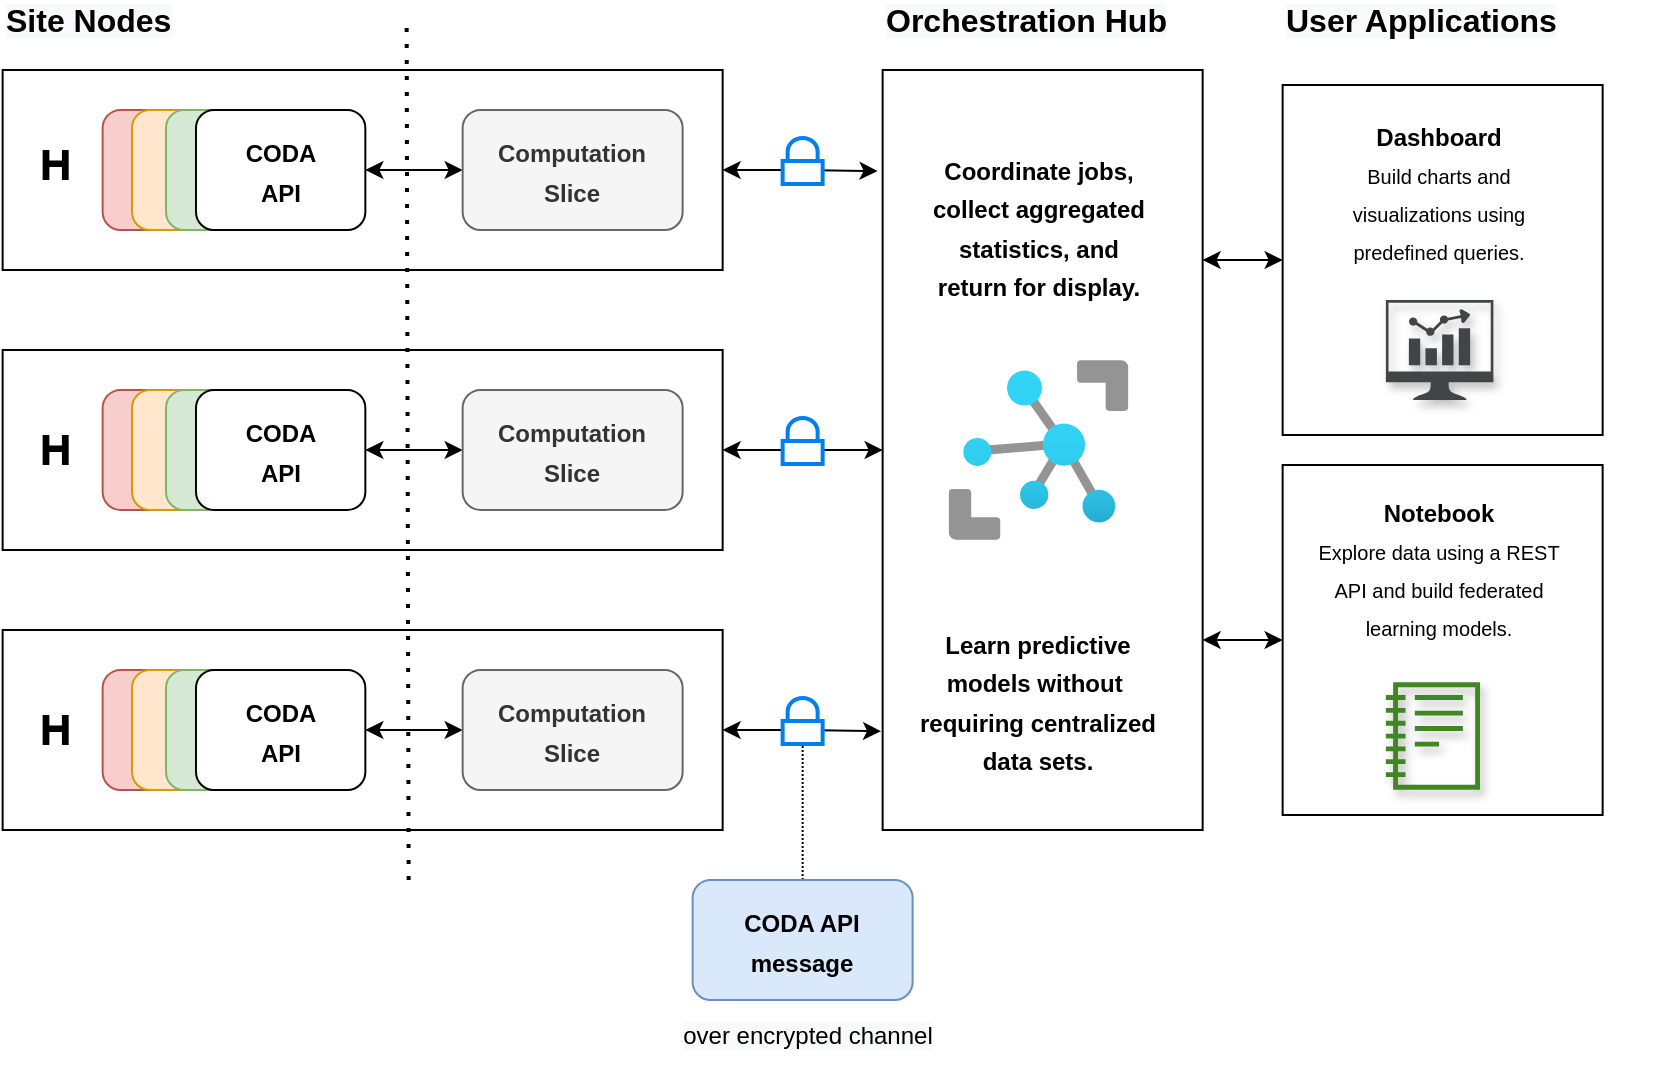 <mxfile version="20.4.0" type="github">
  <diagram id="dCCX52pLoCo9CCDcI5Gs" name="Page-1">
    <mxGraphModel dx="920" dy="901" grid="1" gridSize="10" guides="1" tooltips="1" connect="1" arrows="1" fold="1" page="1" pageScale="1" pageWidth="1000" pageHeight="700" math="0" shadow="0">
      <root>
        <mxCell id="0" />
        <mxCell id="1" parent="0" />
        <mxCell id="wwT3xRat__EEyzeou5Sm-1" style="edgeStyle=orthogonalEdgeStyle;rounded=0;orthogonalLoop=1;jettySize=auto;html=1;exitX=1;exitY=0.5;exitDx=0;exitDy=0;entryX=-0.016;entryY=0.133;entryDx=0;entryDy=0;entryPerimeter=0;startArrow=classic;startFill=1;" edge="1" parent="1" source="wwT3xRat__EEyzeou5Sm-2" target="wwT3xRat__EEyzeou5Sm-20">
          <mxGeometry relative="1" as="geometry" />
        </mxCell>
        <mxCell id="wwT3xRat__EEyzeou5Sm-2" value="" style="whiteSpace=wrap;html=1;" vertex="1" parent="1">
          <mxGeometry x="100.32" y="125" width="360" height="100" as="geometry" />
        </mxCell>
        <mxCell id="wwT3xRat__EEyzeou5Sm-3" value="" style="shape=mxgraph.signs.healthcare.hospital_2;html=1;pointerEvents=1;fillColor=#000000;strokeColor=none;verticalLabelPosition=bottom;verticalAlign=top;align=center;fontSize=16;" vertex="1" parent="1">
          <mxGeometry x="120.32" y="165" width="13.01" height="15" as="geometry" />
        </mxCell>
        <mxCell id="wwT3xRat__EEyzeou5Sm-4" value="&lt;b&gt;&lt;br&gt;&lt;/b&gt;" style="rounded=1;whiteSpace=wrap;html=1;fillColor=#f8cecc;strokeColor=#b85450;" vertex="1" parent="1">
          <mxGeometry x="150.32" y="145" width="64.68" height="60" as="geometry" />
        </mxCell>
        <mxCell id="wwT3xRat__EEyzeou5Sm-5" value="" style="rounded=1;whiteSpace=wrap;html=1;fillColor=#ffe6cc;strokeColor=#d79b00;" vertex="1" parent="1">
          <mxGeometry x="165" y="145" width="60" height="60" as="geometry" />
        </mxCell>
        <mxCell id="wwT3xRat__EEyzeou5Sm-6" value="" style="rounded=1;whiteSpace=wrap;html=1;fillColor=#d5e8d4;strokeColor=#82b366;" vertex="1" parent="1">
          <mxGeometry x="182" y="145" width="60" height="60" as="geometry" />
        </mxCell>
        <mxCell id="wwT3xRat__EEyzeou5Sm-7" style="edgeStyle=orthogonalEdgeStyle;rounded=0;orthogonalLoop=1;jettySize=auto;html=1;exitX=1;exitY=0.5;exitDx=0;exitDy=0;fontSize=12;startArrow=classic;startFill=1;" edge="1" parent="1" source="wwT3xRat__EEyzeou5Sm-8" target="wwT3xRat__EEyzeou5Sm-26">
          <mxGeometry relative="1" as="geometry" />
        </mxCell>
        <mxCell id="wwT3xRat__EEyzeou5Sm-8" value="&lt;b style=&quot;font-size: 12px&quot;&gt;CODA&lt;br&gt;API&lt;br&gt;&lt;/b&gt;" style="rounded=1;whiteSpace=wrap;html=1;fontSize=16;align=center;" vertex="1" parent="1">
          <mxGeometry x="197" y="145" width="84.68" height="60" as="geometry" />
        </mxCell>
        <mxCell id="wwT3xRat__EEyzeou5Sm-9" style="edgeStyle=orthogonalEdgeStyle;rounded=0;orthogonalLoop=1;jettySize=auto;html=1;exitX=1;exitY=0.5;exitDx=0;exitDy=0;startArrow=classic;startFill=1;" edge="1" parent="1" source="wwT3xRat__EEyzeou5Sm-10" target="wwT3xRat__EEyzeou5Sm-20">
          <mxGeometry relative="1" as="geometry" />
        </mxCell>
        <mxCell id="wwT3xRat__EEyzeou5Sm-10" value="" style="whiteSpace=wrap;html=1;" vertex="1" parent="1">
          <mxGeometry x="100.32" y="265" width="360" height="100" as="geometry" />
        </mxCell>
        <mxCell id="wwT3xRat__EEyzeou5Sm-11" value="&lt;b&gt;&lt;br&gt;&lt;/b&gt;" style="rounded=1;whiteSpace=wrap;html=1;fillColor=#f8cecc;strokeColor=#b85450;" vertex="1" parent="1">
          <mxGeometry x="150.32" y="285" width="64.68" height="60" as="geometry" />
        </mxCell>
        <mxCell id="wwT3xRat__EEyzeou5Sm-12" value="" style="rounded=1;whiteSpace=wrap;html=1;fillColor=#ffe6cc;strokeColor=#d79b00;" vertex="1" parent="1">
          <mxGeometry x="165" y="285" width="60" height="60" as="geometry" />
        </mxCell>
        <mxCell id="wwT3xRat__EEyzeou5Sm-13" value="" style="rounded=1;whiteSpace=wrap;html=1;fillColor=#d5e8d4;strokeColor=#82b366;" vertex="1" parent="1">
          <mxGeometry x="182" y="285" width="60" height="60" as="geometry" />
        </mxCell>
        <mxCell id="wwT3xRat__EEyzeou5Sm-14" style="edgeStyle=orthogonalEdgeStyle;rounded=0;orthogonalLoop=1;jettySize=auto;html=1;exitX=1;exitY=0.5;exitDx=0;exitDy=0;entryX=-0.005;entryY=0.87;entryDx=0;entryDy=0;entryPerimeter=0;startArrow=classic;startFill=1;" edge="1" parent="1" source="wwT3xRat__EEyzeou5Sm-15" target="wwT3xRat__EEyzeou5Sm-20">
          <mxGeometry relative="1" as="geometry" />
        </mxCell>
        <mxCell id="wwT3xRat__EEyzeou5Sm-15" value="" style="whiteSpace=wrap;html=1;" vertex="1" parent="1">
          <mxGeometry x="100.32" y="405" width="360" height="100" as="geometry" />
        </mxCell>
        <mxCell id="wwT3xRat__EEyzeou5Sm-16" value="&lt;b&gt;&lt;br&gt;&lt;/b&gt;" style="rounded=1;whiteSpace=wrap;html=1;fillColor=#f8cecc;strokeColor=#b85450;" vertex="1" parent="1">
          <mxGeometry x="150.32" y="425" width="64.68" height="60" as="geometry" />
        </mxCell>
        <mxCell id="wwT3xRat__EEyzeou5Sm-17" value="" style="rounded=1;whiteSpace=wrap;html=1;fillColor=#ffe6cc;strokeColor=#d79b00;" vertex="1" parent="1">
          <mxGeometry x="165" y="425" width="60" height="60" as="geometry" />
        </mxCell>
        <mxCell id="wwT3xRat__EEyzeou5Sm-18" value="" style="rounded=1;whiteSpace=wrap;html=1;fillColor=#d5e8d4;strokeColor=#82b366;" vertex="1" parent="1">
          <mxGeometry x="182" y="425" width="60" height="60" as="geometry" />
        </mxCell>
        <mxCell id="wwT3xRat__EEyzeou5Sm-50" style="edgeStyle=orthogonalEdgeStyle;rounded=0;orthogonalLoop=1;jettySize=auto;html=1;exitX=1;exitY=0.25;exitDx=0;exitDy=0;entryX=0;entryY=0.5;entryDx=0;entryDy=0;startArrow=classic;startFill=1;" edge="1" parent="1" source="wwT3xRat__EEyzeou5Sm-20" target="wwT3xRat__EEyzeou5Sm-33">
          <mxGeometry relative="1" as="geometry" />
        </mxCell>
        <mxCell id="wwT3xRat__EEyzeou5Sm-54" style="edgeStyle=orthogonalEdgeStyle;rounded=0;orthogonalLoop=1;jettySize=auto;html=1;exitX=1;exitY=0.75;exitDx=0;exitDy=0;entryX=0;entryY=0.5;entryDx=0;entryDy=0;fontSize=12;startArrow=classic;startFill=1;" edge="1" parent="1" source="wwT3xRat__EEyzeou5Sm-20" target="wwT3xRat__EEyzeou5Sm-51">
          <mxGeometry relative="1" as="geometry" />
        </mxCell>
        <mxCell id="wwT3xRat__EEyzeou5Sm-20" value="" style="whiteSpace=wrap;html=1;" vertex="1" parent="1">
          <mxGeometry x="540.32" y="125" width="160" height="380" as="geometry" />
        </mxCell>
        <mxCell id="wwT3xRat__EEyzeou5Sm-21" value="&lt;b style=&quot;color: rgb(0 , 0 , 0) ; font-family: &amp;#34;helvetica&amp;#34; ; font-size: 16px ; font-style: normal ; letter-spacing: normal ; text-indent: 0px ; text-transform: none ; word-spacing: 0px ; background-color: rgb(248 , 249 , 250)&quot;&gt;Orchestration Hub&lt;/b&gt;" style="text;html=1;strokeColor=none;fillColor=none;align=left;verticalAlign=middle;whiteSpace=wrap;rounded=0;fontSize=16;" vertex="1" parent="1">
          <mxGeometry x="540.32" y="90" width="190" height="20" as="geometry" />
        </mxCell>
        <mxCell id="wwT3xRat__EEyzeou5Sm-22" style="edgeStyle=orthogonalEdgeStyle;rounded=0;orthogonalLoop=1;jettySize=auto;html=1;exitX=1;exitY=0.5;exitDx=0;exitDy=0;fontSize=12;startArrow=classic;startFill=1;" edge="1" parent="1" source="wwT3xRat__EEyzeou5Sm-23" target="wwT3xRat__EEyzeou5Sm-27">
          <mxGeometry relative="1" as="geometry" />
        </mxCell>
        <mxCell id="wwT3xRat__EEyzeou5Sm-23" value="&lt;b style=&quot;font-size: 12px&quot;&gt;CODA&lt;br&gt;API&lt;br&gt;&lt;/b&gt;" style="rounded=1;whiteSpace=wrap;html=1;fontSize=16;align=center;" vertex="1" parent="1">
          <mxGeometry x="197" y="285" width="84.68" height="60" as="geometry" />
        </mxCell>
        <mxCell id="wwT3xRat__EEyzeou5Sm-24" style="edgeStyle=orthogonalEdgeStyle;rounded=0;orthogonalLoop=1;jettySize=auto;html=1;exitX=1;exitY=0.5;exitDx=0;exitDy=0;fontSize=12;startArrow=classic;startFill=1;" edge="1" parent="1" source="wwT3xRat__EEyzeou5Sm-25" target="wwT3xRat__EEyzeou5Sm-28">
          <mxGeometry relative="1" as="geometry" />
        </mxCell>
        <mxCell id="wwT3xRat__EEyzeou5Sm-25" value="&lt;b style=&quot;font-size: 12px&quot;&gt;CODA&lt;br&gt;API&lt;br&gt;&lt;/b&gt;" style="rounded=1;whiteSpace=wrap;html=1;fontSize=16;align=center;" vertex="1" parent="1">
          <mxGeometry x="197" y="425" width="84.68" height="60" as="geometry" />
        </mxCell>
        <mxCell id="wwT3xRat__EEyzeou5Sm-26" value="&lt;b style=&quot;font-size: 12px&quot;&gt;Computation&lt;br&gt;Slice&lt;br&gt;&lt;/b&gt;" style="rounded=1;whiteSpace=wrap;html=1;fontSize=16;align=center;fillColor=#f5f5f5;strokeColor=#666666;fontColor=#333333;" vertex="1" parent="1">
          <mxGeometry x="330.32" y="145" width="110" height="60" as="geometry" />
        </mxCell>
        <mxCell id="wwT3xRat__EEyzeou5Sm-27" value="&lt;b style=&quot;font-size: 12px;&quot;&gt;Computation&lt;br&gt;Slice&lt;/b&gt;&lt;b style=&quot;font-size: 12px&quot;&gt;&lt;br&gt;&lt;/b&gt;" style="rounded=1;whiteSpace=wrap;html=1;fontSize=16;align=center;fillColor=#f5f5f5;strokeColor=#666666;fontColor=#333333;" vertex="1" parent="1">
          <mxGeometry x="330.32" y="285" width="110" height="60" as="geometry" />
        </mxCell>
        <mxCell id="wwT3xRat__EEyzeou5Sm-28" value="&lt;b style=&quot;font-size: 12px;&quot;&gt;Computation&lt;br&gt;Slice&lt;/b&gt;&lt;b style=&quot;font-size: 12px&quot;&gt;&lt;br&gt;&lt;/b&gt;" style="rounded=1;whiteSpace=wrap;html=1;fontSize=16;align=center;fillColor=#f5f5f5;strokeColor=#666666;fontColor=#333333;" vertex="1" parent="1">
          <mxGeometry x="330.32" y="425" width="110" height="60" as="geometry" />
        </mxCell>
        <mxCell id="wwT3xRat__EEyzeou5Sm-29" value="" style="shape=mxgraph.signs.healthcare.hospital_2;html=1;pointerEvents=1;fillColor=#000000;strokeColor=none;verticalLabelPosition=bottom;verticalAlign=top;align=center;fontSize=16;" vertex="1" parent="1">
          <mxGeometry x="120.32" y="307.5" width="13.01" height="15" as="geometry" />
        </mxCell>
        <mxCell id="wwT3xRat__EEyzeou5Sm-30" value="" style="shape=mxgraph.signs.healthcare.hospital_2;html=1;pointerEvents=1;fillColor=#000000;strokeColor=none;verticalLabelPosition=bottom;verticalAlign=top;align=center;fontSize=16;" vertex="1" parent="1">
          <mxGeometry x="120.32" y="447.5" width="13.01" height="15" as="geometry" />
        </mxCell>
        <mxCell id="wwT3xRat__EEyzeou5Sm-31" value="" style="endArrow=none;dashed=1;html=1;dashPattern=1 3;strokeWidth=2;fontSize=16;" edge="1" parent="1">
          <mxGeometry width="50" height="50" relative="1" as="geometry">
            <mxPoint x="303.32" y="530" as="sourcePoint" />
            <mxPoint x="302.32" y="100" as="targetPoint" />
          </mxGeometry>
        </mxCell>
        <mxCell id="wwT3xRat__EEyzeou5Sm-33" value="" style="whiteSpace=wrap;html=1;" vertex="1" parent="1">
          <mxGeometry x="740.32" y="132.5" width="160" height="175" as="geometry" />
        </mxCell>
        <mxCell id="wwT3xRat__EEyzeou5Sm-34" value="" style="pointerEvents=1;shadow=1;dashed=0;html=1;strokeColor=none;fillColor=#434445;aspect=fixed;labelPosition=center;verticalLabelPosition=bottom;verticalAlign=top;align=center;outlineConnect=0;shape=mxgraph.vvd.nsx_dashboard;fontSize=16;" vertex="1" parent="1">
          <mxGeometry x="791.94" y="240" width="53.76" height="50" as="geometry" />
        </mxCell>
        <mxCell id="wwT3xRat__EEyzeou5Sm-35" value="" style="aspect=fixed;html=1;points=[];align=center;image;fontSize=12;image=img/lib/azure2/iot/IoT_Hub.svg;" vertex="1" parent="1">
          <mxGeometry x="573.32" y="270" width="90" height="90" as="geometry" />
        </mxCell>
        <mxCell id="wwT3xRat__EEyzeou5Sm-36" value="&lt;b style=&quot;color: rgb(0 , 0 , 0) ; font-family: &amp;quot;helvetica&amp;quot; ; font-size: 16px ; font-style: normal ; letter-spacing: normal ; text-indent: 0px ; text-transform: none ; word-spacing: 0px ; background-color: rgb(248 , 249 , 250)&quot;&gt;User Applications&lt;/b&gt;" style="text;html=1;strokeColor=none;fillColor=none;align=left;verticalAlign=middle;whiteSpace=wrap;rounded=0;fontSize=16;" vertex="1" parent="1">
          <mxGeometry x="740.32" y="90" width="190" height="20" as="geometry" />
        </mxCell>
        <mxCell id="wwT3xRat__EEyzeou5Sm-37" value="" style="html=1;verticalLabelPosition=bottom;align=center;labelBackgroundColor=#ffffff;verticalAlign=top;strokeWidth=2;strokeColor=#0080F0;shadow=0;dashed=0;shape=mxgraph.ios7.icons.locked;fontSize=16;" vertex="1" parent="1">
          <mxGeometry x="490.32" y="159" width="20" height="23" as="geometry" />
        </mxCell>
        <mxCell id="wwT3xRat__EEyzeou5Sm-38" value="" style="html=1;verticalLabelPosition=bottom;align=center;labelBackgroundColor=#ffffff;verticalAlign=top;strokeWidth=2;strokeColor=#0080F0;shadow=0;dashed=0;shape=mxgraph.ios7.icons.locked;fontSize=16;" vertex="1" parent="1">
          <mxGeometry x="490.32" y="299" width="20" height="23" as="geometry" />
        </mxCell>
        <mxCell id="wwT3xRat__EEyzeou5Sm-39" value="" style="html=1;verticalLabelPosition=bottom;align=center;labelBackgroundColor=#ffffff;verticalAlign=top;strokeWidth=2;strokeColor=#0080F0;shadow=0;dashed=0;shape=mxgraph.ios7.icons.locked;fontSize=16;" vertex="1" parent="1">
          <mxGeometry x="490.32" y="439" width="20" height="23" as="geometry" />
        </mxCell>
        <mxCell id="wwT3xRat__EEyzeou5Sm-41" value="&lt;b style=&quot;color: rgb(0, 0, 0); font-family: helvetica; font-size: 16px; font-style: normal; letter-spacing: normal; text-indent: 0px; text-transform: none; word-spacing: 0px; background-color: rgb(248, 249, 250);&quot;&gt;Site Nodes&lt;/b&gt;" style="text;html=1;strokeColor=none;fillColor=none;align=left;verticalAlign=middle;whiteSpace=wrap;rounded=0;fontSize=16;" vertex="1" parent="1">
          <mxGeometry x="100" y="90" width="190" height="20" as="geometry" />
        </mxCell>
        <mxCell id="wwT3xRat__EEyzeou5Sm-42" value="&lt;b style=&quot;color: rgb(0, 0, 0); font-family: helvetica; font-size: 12px; font-style: normal; letter-spacing: normal; text-align: center; text-indent: 0px; text-transform: none; word-spacing: 0px;&quot;&gt;Coordinate jobs, collect aggregated statistics, and return for display.&lt;br&gt;&lt;/b&gt;" style="text;html=1;strokeColor=none;fillColor=none;align=center;verticalAlign=middle;whiteSpace=wrap;rounded=0;fontSize=16;" vertex="1" parent="1">
          <mxGeometry x="559.82" y="145" width="117" height="115" as="geometry" />
        </mxCell>
        <mxCell id="wwT3xRat__EEyzeou5Sm-43" value="&lt;span style=&quot;color: rgb(0, 0, 0); font-family: helvetica; font-style: normal; letter-spacing: normal; text-align: center; text-indent: 0px; text-transform: none; word-spacing: 0px;&quot;&gt;&lt;b style=&quot;&quot;&gt;&lt;font style=&quot;font-size: 12px;&quot;&gt;Dashboard&lt;/font&gt;&lt;/b&gt;&lt;br&gt;&lt;span style=&quot;font-size: 10px;&quot;&gt;Build charts and visualizations using predefined queries.&lt;/span&gt;&lt;br&gt;&lt;br&gt;&lt;/span&gt;" style="text;html=1;strokeColor=none;fillColor=none;align=center;verticalAlign=middle;whiteSpace=wrap;rounded=0;fontSize=16;" vertex="1" parent="1">
          <mxGeometry x="760.32" y="130" width="117" height="130" as="geometry" />
        </mxCell>
        <mxCell id="wwT3xRat__EEyzeou5Sm-44" value="&lt;b style=&quot;color: rgb(0, 0, 0); font-family: helvetica; font-size: 12px; font-style: normal; letter-spacing: normal; text-align: center; text-indent: 0px; text-transform: none; word-spacing: 0px;&quot;&gt;Learn predictive models without&amp;nbsp; requiring centralized data sets.&lt;br&gt;&lt;/b&gt;" style="text;html=1;strokeColor=none;fillColor=none;align=center;verticalAlign=middle;whiteSpace=wrap;rounded=0;fontSize=16;" vertex="1" parent="1">
          <mxGeometry x="553.32" y="382.5" width="130" height="115" as="geometry" />
        </mxCell>
        <mxCell id="wwT3xRat__EEyzeou5Sm-46" value="" style="endArrow=none;html=1;rounded=0;exitX=0.5;exitY=0;exitDx=0;exitDy=0;dashed=1;dashPattern=1 1;startArrow=none;startFill=0;endFill=0;" edge="1" parent="1" source="wwT3xRat__EEyzeou5Sm-47" target="wwT3xRat__EEyzeou5Sm-39">
          <mxGeometry width="50" height="50" relative="1" as="geometry">
            <mxPoint x="510.32" y="370" as="sourcePoint" />
            <mxPoint x="500.32" y="500" as="targetPoint" />
          </mxGeometry>
        </mxCell>
        <mxCell id="wwT3xRat__EEyzeou5Sm-47" value="&lt;b style=&quot;color: rgb(0, 0, 0); font-family: helvetica; font-size: 12px;&quot;&gt;CODA API message&lt;/b&gt;&lt;b style=&quot;font-size: 12px&quot;&gt;&lt;br&gt;&lt;/b&gt;" style="rounded=1;whiteSpace=wrap;html=1;fontSize=16;align=center;fillColor=#dae8fc;strokeColor=#6c8ebf;" vertex="1" parent="1">
          <mxGeometry x="445.32" y="530" width="110" height="60" as="geometry" />
        </mxCell>
        <mxCell id="wwT3xRat__EEyzeou5Sm-48" value="&lt;span style=&quot;font-style: normal; font-variant-ligatures: normal; font-variant-caps: normal; letter-spacing: normal; orphans: 2; text-indent: 0px; text-transform: none; widows: 2; word-spacing: 0px; -webkit-text-stroke-width: 0px; background-color: rgb(248, 249, 250); text-decoration-thickness: initial; text-decoration-style: initial; text-decoration-color: initial; color: rgb(0, 0, 0); font-family: helvetica; font-size: 12px;&quot;&gt;&lt;br&gt;over encrypted channel&lt;/span&gt;" style="text;whiteSpace=wrap;html=1;align=center;fontStyle=0" vertex="1" parent="1">
          <mxGeometry x="423.32" y="580" width="160" height="50" as="geometry" />
        </mxCell>
        <mxCell id="wwT3xRat__EEyzeou5Sm-51" value="" style="whiteSpace=wrap;html=1;" vertex="1" parent="1">
          <mxGeometry x="740.32" y="322.5" width="160" height="175" as="geometry" />
        </mxCell>
        <mxCell id="wwT3xRat__EEyzeou5Sm-52" value="&lt;span style=&quot;color: rgb(0, 0, 0); font-family: helvetica; font-style: normal; letter-spacing: normal; text-align: center; text-indent: 0px; text-transform: none; word-spacing: 0px;&quot;&gt;&lt;b style=&quot;&quot;&gt;&lt;font style=&quot;font-size: 12px;&quot;&gt;Notebook&lt;/font&gt;&lt;/b&gt;&lt;br&gt;&lt;span style=&quot;font-size: 10px;&quot;&gt;Explore data using a REST API and build federated learning models.&lt;/span&gt;&lt;br&gt;&lt;br&gt;&lt;/span&gt;" style="text;html=1;strokeColor=none;fillColor=none;align=center;verticalAlign=middle;whiteSpace=wrap;rounded=0;fontSize=16;" vertex="1" parent="1">
          <mxGeometry x="755.16" y="317.5" width="127.32" height="130" as="geometry" />
        </mxCell>
        <mxCell id="wwT3xRat__EEyzeou5Sm-53" value="" style="sketch=0;outlineConnect=0;fontColor=#232F3E;gradientColor=none;fillColor=#3F8624;strokeColor=none;dashed=0;verticalLabelPosition=bottom;verticalAlign=top;align=center;html=1;fontSize=12;fontStyle=0;aspect=fixed;pointerEvents=1;shape=mxgraph.aws4.notebook;shadow=1;" vertex="1" parent="1">
          <mxGeometry x="791.94" y="431" width="47.08" height="54" as="geometry" />
        </mxCell>
      </root>
    </mxGraphModel>
  </diagram>
</mxfile>
